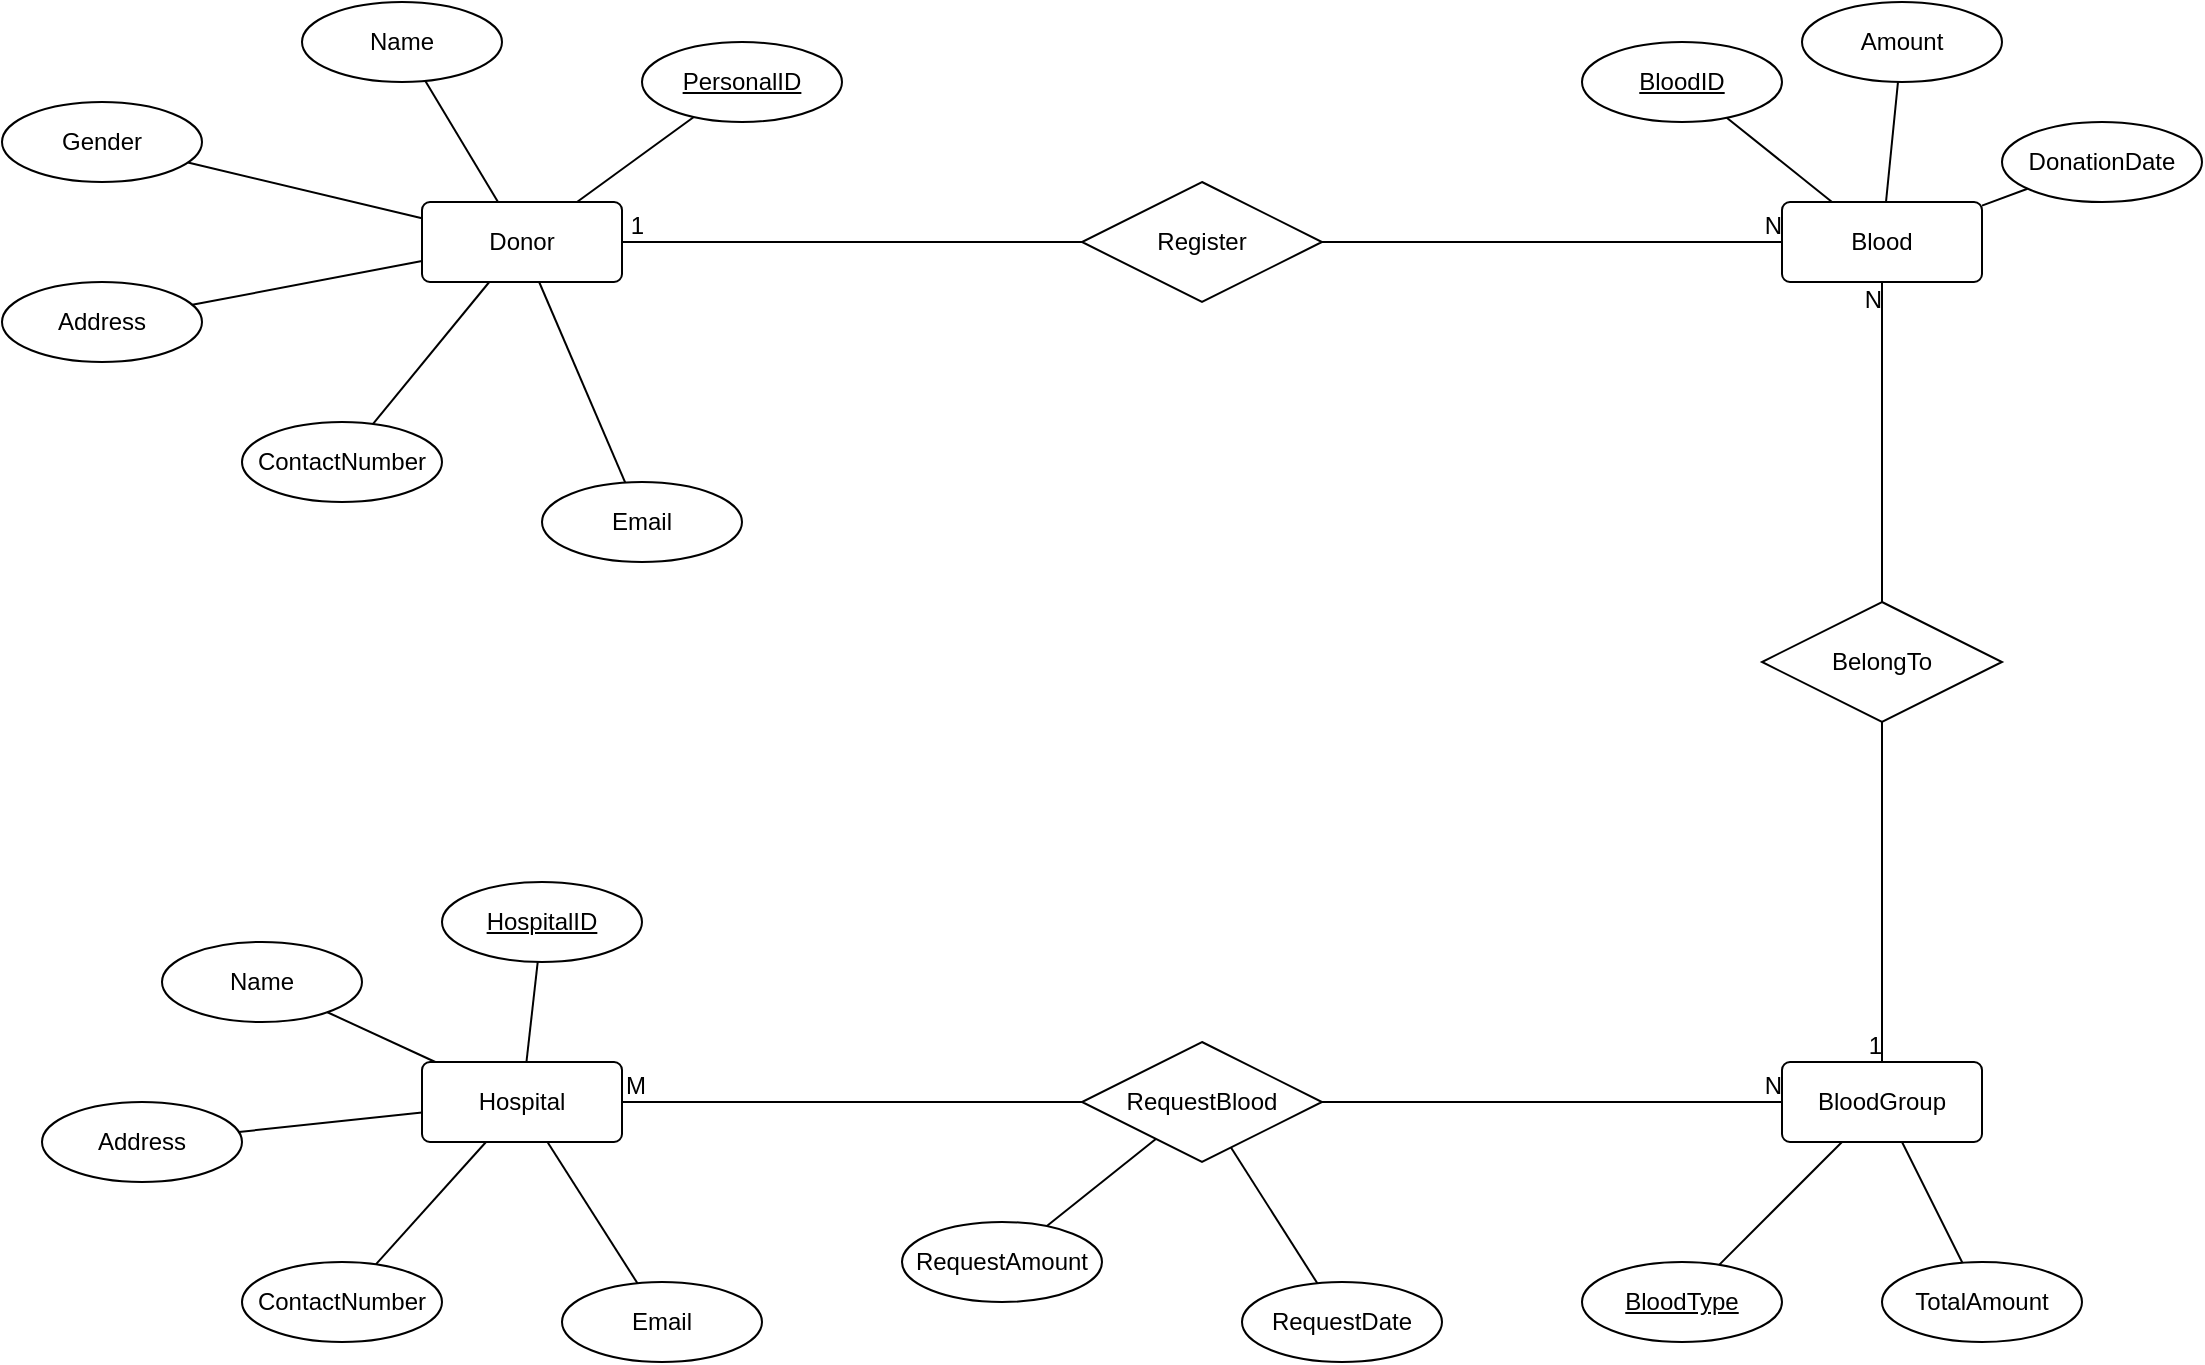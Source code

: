 <mxfile version="13.0.3" type="device" pages="2"><diagram id="C5RBs43oDa-KdzZeNtuy" name="ER Diagram"><mxGraphModel dx="1278" dy="607" grid="1" gridSize="10" guides="1" tooltips="1" connect="1" arrows="0" fold="1" page="1" pageScale="1" pageWidth="1169" pageHeight="827" math="1" shadow="0"><root><mxCell id="WIyWlLk6GJQsqaUBKTNV-0"/><mxCell id="WIyWlLk6GJQsqaUBKTNV-1" parent="WIyWlLk6GJQsqaUBKTNV-0"/><mxCell id="0RAP978WV2siVrmYzztn-1" value="Donor" style="rounded=1;arcSize=10;whiteSpace=wrap;html=1;align=center;" parent="WIyWlLk6GJQsqaUBKTNV-1" vertex="1"><mxGeometry x="270" y="110" width="100" height="40" as="geometry"/></mxCell><mxCell id="0RAP978WV2siVrmYzztn-4" value="Name" style="ellipse;whiteSpace=wrap;html=1;align=center;" parent="WIyWlLk6GJQsqaUBKTNV-1" vertex="1"><mxGeometry x="210" y="10" width="100" height="40" as="geometry"/></mxCell><mxCell id="0RAP978WV2siVrmYzztn-6" value="PersonalID" style="ellipse;whiteSpace=wrap;html=1;align=center;fontStyle=4" parent="WIyWlLk6GJQsqaUBKTNV-1" vertex="1"><mxGeometry x="380" y="30" width="100" height="40" as="geometry"/></mxCell><mxCell id="0RAP978WV2siVrmYzztn-7" value="Address" style="ellipse;whiteSpace=wrap;html=1;align=center;" parent="WIyWlLk6GJQsqaUBKTNV-1" vertex="1"><mxGeometry x="60" y="150" width="100" height="40" as="geometry"/></mxCell><mxCell id="0RAP978WV2siVrmYzztn-8" value="ContactNumber" style="ellipse;whiteSpace=wrap;html=1;align=center;" parent="WIyWlLk6GJQsqaUBKTNV-1" vertex="1"><mxGeometry x="180" y="220" width="100" height="40" as="geometry"/></mxCell><mxCell id="0RAP978WV2siVrmYzztn-9" value="Email" style="ellipse;whiteSpace=wrap;html=1;align=center;" parent="WIyWlLk6GJQsqaUBKTNV-1" vertex="1"><mxGeometry x="330" y="250" width="100" height="40" as="geometry"/></mxCell><mxCell id="0RAP978WV2siVrmYzztn-10" value="" style="endArrow=none;html=1;rounded=0;" parent="WIyWlLk6GJQsqaUBKTNV-1" source="0RAP978WV2siVrmYzztn-1" target="0RAP978WV2siVrmYzztn-7" edge="1"><mxGeometry relative="1" as="geometry"><mxPoint x="540" y="310" as="sourcePoint"/><mxPoint x="700" y="310" as="targetPoint"/></mxGeometry></mxCell><mxCell id="0RAP978WV2siVrmYzztn-11" value="" style="endArrow=none;html=1;rounded=0;" parent="WIyWlLk6GJQsqaUBKTNV-1" source="0RAP978WV2siVrmYzztn-6" target="0RAP978WV2siVrmYzztn-1" edge="1"><mxGeometry relative="1" as="geometry"><mxPoint x="450" y="230" as="sourcePoint"/><mxPoint x="700" y="310" as="targetPoint"/></mxGeometry></mxCell><mxCell id="0RAP978WV2siVrmYzztn-12" value="" style="endArrow=none;html=1;rounded=0;" parent="WIyWlLk6GJQsqaUBKTNV-1" source="0RAP978WV2siVrmYzztn-1" target="0RAP978WV2siVrmYzztn-4" edge="1"><mxGeometry relative="1" as="geometry"><mxPoint x="540" y="310" as="sourcePoint"/><mxPoint x="700" y="310" as="targetPoint"/></mxGeometry></mxCell><mxCell id="0RAP978WV2siVrmYzztn-15" value="" style="endArrow=none;html=1;rounded=0;" parent="WIyWlLk6GJQsqaUBKTNV-1" source="0RAP978WV2siVrmYzztn-8" target="0RAP978WV2siVrmYzztn-1" edge="1"><mxGeometry relative="1" as="geometry"><mxPoint x="540" y="310" as="sourcePoint"/><mxPoint x="700" y="310" as="targetPoint"/></mxGeometry></mxCell><mxCell id="0RAP978WV2siVrmYzztn-16" value="" style="endArrow=none;html=1;rounded=0;" parent="WIyWlLk6GJQsqaUBKTNV-1" source="0RAP978WV2siVrmYzztn-9" target="0RAP978WV2siVrmYzztn-1" edge="1"><mxGeometry relative="1" as="geometry"><mxPoint x="540" y="320" as="sourcePoint"/><mxPoint x="700" y="310" as="targetPoint"/></mxGeometry></mxCell><mxCell id="0RAP978WV2siVrmYzztn-43" value="Blood" style="rounded=1;arcSize=10;whiteSpace=wrap;html=1;align=center;" parent="WIyWlLk6GJQsqaUBKTNV-1" vertex="1"><mxGeometry x="950" y="110" width="100" height="40" as="geometry"/></mxCell><mxCell id="0RAP978WV2siVrmYzztn-46" value="Amount" style="ellipse;whiteSpace=wrap;html=1;align=center;" parent="WIyWlLk6GJQsqaUBKTNV-1" vertex="1"><mxGeometry x="960" y="10" width="100" height="40" as="geometry"/></mxCell><mxCell id="0RAP978WV2siVrmYzztn-51" value="" style="endArrow=none;html=1;rounded=0;" parent="WIyWlLk6GJQsqaUBKTNV-1" source="0RAP978WV2siVrmYzztn-46" target="0RAP978WV2siVrmYzztn-43" edge="1"><mxGeometry relative="1" as="geometry"><mxPoint x="640" y="320" as="sourcePoint"/><mxPoint x="800" y="320" as="targetPoint"/></mxGeometry></mxCell><mxCell id="0RAP978WV2siVrmYzztn-54" value="Register" style="shape=rhombus;perimeter=rhombusPerimeter;whiteSpace=wrap;html=1;align=center;" parent="WIyWlLk6GJQsqaUBKTNV-1" vertex="1"><mxGeometry x="600" y="100" width="120" height="60" as="geometry"/></mxCell><mxCell id="0RAP978WV2siVrmYzztn-55" value="" style="endArrow=none;html=1;rounded=0;" parent="WIyWlLk6GJQsqaUBKTNV-1" source="0RAP978WV2siVrmYzztn-54" target="0RAP978WV2siVrmYzztn-1" edge="1"><mxGeometry relative="1" as="geometry"><mxPoint x="650" y="300" as="sourcePoint"/><mxPoint x="810" y="300" as="targetPoint"/></mxGeometry></mxCell><mxCell id="0RAP978WV2siVrmYzztn-56" value="1" style="resizable=0;html=1;align=right;verticalAlign=bottom;" parent="0RAP978WV2siVrmYzztn-55" connectable="0" vertex="1"><mxGeometry x="1" relative="1" as="geometry"><mxPoint x="11" as="offset"/></mxGeometry></mxCell><mxCell id="0RAP978WV2siVrmYzztn-57" value="" style="endArrow=none;html=1;rounded=0;" parent="WIyWlLk6GJQsqaUBKTNV-1" source="0RAP978WV2siVrmYzztn-54" target="0RAP978WV2siVrmYzztn-43" edge="1"><mxGeometry relative="1" as="geometry"><mxPoint x="650" y="300" as="sourcePoint"/><mxPoint x="810" y="300" as="targetPoint"/></mxGeometry></mxCell><mxCell id="0RAP978WV2siVrmYzztn-58" value="N" style="resizable=0;html=1;align=right;verticalAlign=bottom;" parent="0RAP978WV2siVrmYzztn-57" connectable="0" vertex="1"><mxGeometry x="1" relative="1" as="geometry"/></mxCell><mxCell id="0RAP978WV2siVrmYzztn-59" value="BelongTo" style="shape=rhombus;perimeter=rhombusPerimeter;whiteSpace=wrap;html=1;align=center;" parent="WIyWlLk6GJQsqaUBKTNV-1" vertex="1"><mxGeometry x="940" y="310" width="120" height="60" as="geometry"/></mxCell><mxCell id="0RAP978WV2siVrmYzztn-62" value="" style="endArrow=none;html=1;rounded=0;" parent="WIyWlLk6GJQsqaUBKTNV-1" source="0RAP978WV2siVrmYzztn-59" target="0RAP978WV2siVrmYzztn-43" edge="1"><mxGeometry relative="1" as="geometry"><mxPoint x="650" y="300" as="sourcePoint"/><mxPoint x="810" y="300" as="targetPoint"/></mxGeometry></mxCell><mxCell id="0RAP978WV2siVrmYzztn-63" value="N" style="resizable=0;html=1;align=right;verticalAlign=bottom;" parent="0RAP978WV2siVrmYzztn-62" connectable="0" vertex="1"><mxGeometry x="1" relative="1" as="geometry"><mxPoint y="17" as="offset"/></mxGeometry></mxCell><mxCell id="0RAP978WV2siVrmYzztn-81" value="BloodID" style="ellipse;whiteSpace=wrap;html=1;align=center;fontStyle=4;" parent="WIyWlLk6GJQsqaUBKTNV-1" vertex="1"><mxGeometry x="850" y="30" width="100" height="40" as="geometry"/></mxCell><mxCell id="0RAP978WV2siVrmYzztn-82" value="" style="endArrow=none;html=1;rounded=0;" parent="WIyWlLk6GJQsqaUBKTNV-1" source="0RAP978WV2siVrmYzztn-81" target="0RAP978WV2siVrmYzztn-43" edge="1"><mxGeometry relative="1" as="geometry"><mxPoint x="520" y="100" as="sourcePoint"/><mxPoint x="680" y="100" as="targetPoint"/></mxGeometry></mxCell><mxCell id="0RAP978WV2siVrmYzztn-84" value="DonationDate" style="ellipse;whiteSpace=wrap;html=1;align=center;" parent="WIyWlLk6GJQsqaUBKTNV-1" vertex="1"><mxGeometry x="1060" y="70" width="100" height="40" as="geometry"/></mxCell><mxCell id="0RAP978WV2siVrmYzztn-85" value="" style="endArrow=none;html=1;rounded=0;" parent="WIyWlLk6GJQsqaUBKTNV-1" source="0RAP978WV2siVrmYzztn-84" target="0RAP978WV2siVrmYzztn-43" edge="1"><mxGeometry relative="1" as="geometry"><mxPoint x="520" y="200" as="sourcePoint"/><mxPoint x="680" y="200" as="targetPoint"/></mxGeometry></mxCell><mxCell id="0RAP978WV2siVrmYzztn-87" value="Hospital" style="rounded=1;arcSize=10;whiteSpace=wrap;html=1;align=center;" parent="WIyWlLk6GJQsqaUBKTNV-1" vertex="1"><mxGeometry x="270" y="540" width="100" height="40" as="geometry"/></mxCell><mxCell id="0RAP978WV2siVrmYzztn-88" value="RequestBlood" style="shape=rhombus;perimeter=rhombusPerimeter;whiteSpace=wrap;html=1;align=center;" parent="WIyWlLk6GJQsqaUBKTNV-1" vertex="1"><mxGeometry x="600" y="530" width="120" height="60" as="geometry"/></mxCell><mxCell id="0RAP978WV2siVrmYzztn-89" value="HospitalID" style="ellipse;whiteSpace=wrap;html=1;align=center;fontStyle=4;" parent="WIyWlLk6GJQsqaUBKTNV-1" vertex="1"><mxGeometry x="280" y="450" width="100" height="40" as="geometry"/></mxCell><mxCell id="0RAP978WV2siVrmYzztn-93" value="" style="endArrow=none;html=1;rounded=0;" parent="WIyWlLk6GJQsqaUBKTNV-1" source="0RAP978WV2siVrmYzztn-88" target="0RAP978WV2siVrmYzztn-87" edge="1"><mxGeometry relative="1" as="geometry"><mxPoint x="520" y="600" as="sourcePoint"/><mxPoint x="680" y="600" as="targetPoint"/></mxGeometry></mxCell><mxCell id="0RAP978WV2siVrmYzztn-94" value="M" style="resizable=0;html=1;align=right;verticalAlign=bottom;" parent="0RAP978WV2siVrmYzztn-93" connectable="0" vertex="1"><mxGeometry x="1" relative="1" as="geometry"><mxPoint x="12" as="offset"/></mxGeometry></mxCell><mxCell id="0RAP978WV2siVrmYzztn-95" value="" style="endArrow=none;html=1;rounded=0;" parent="WIyWlLk6GJQsqaUBKTNV-1" source="0RAP978WV2siVrmYzztn-88" target="iHMg9c9EOic_oLZITLjs-2" edge="1"><mxGeometry relative="1" as="geometry"><mxPoint x="520" y="600" as="sourcePoint"/><mxPoint x="730" y="530" as="targetPoint"/></mxGeometry></mxCell><mxCell id="0RAP978WV2siVrmYzztn-96" value="N" style="resizable=0;html=1;align=right;verticalAlign=bottom;" parent="0RAP978WV2siVrmYzztn-95" connectable="0" vertex="1"><mxGeometry x="1" relative="1" as="geometry"/></mxCell><mxCell id="0RAP978WV2siVrmYzztn-101" value="Name" style="ellipse;whiteSpace=wrap;html=1;align=center;" parent="WIyWlLk6GJQsqaUBKTNV-1" vertex="1"><mxGeometry x="140" y="480" width="100" height="40" as="geometry"/></mxCell><mxCell id="0RAP978WV2siVrmYzztn-102" value="Address" style="ellipse;whiteSpace=wrap;html=1;align=center;" parent="WIyWlLk6GJQsqaUBKTNV-1" vertex="1"><mxGeometry x="80" y="560" width="100" height="40" as="geometry"/></mxCell><mxCell id="0RAP978WV2siVrmYzztn-103" value="ContactNumber" style="ellipse;whiteSpace=wrap;html=1;align=center;" parent="WIyWlLk6GJQsqaUBKTNV-1" vertex="1"><mxGeometry x="180" y="640" width="100" height="40" as="geometry"/></mxCell><mxCell id="0RAP978WV2siVrmYzztn-104" value="Email" style="ellipse;whiteSpace=wrap;html=1;align=center;" parent="WIyWlLk6GJQsqaUBKTNV-1" vertex="1"><mxGeometry x="340" y="650" width="100" height="40" as="geometry"/></mxCell><mxCell id="0RAP978WV2siVrmYzztn-105" value="" style="endArrow=none;html=1;rounded=0;" parent="WIyWlLk6GJQsqaUBKTNV-1" source="0RAP978WV2siVrmYzztn-104" target="0RAP978WV2siVrmYzztn-87" edge="1"><mxGeometry relative="1" as="geometry"><mxPoint x="520" y="400" as="sourcePoint"/><mxPoint x="680" y="400" as="targetPoint"/></mxGeometry></mxCell><mxCell id="0RAP978WV2siVrmYzztn-106" value="" style="endArrow=none;html=1;rounded=0;" parent="WIyWlLk6GJQsqaUBKTNV-1" source="0RAP978WV2siVrmYzztn-87" target="0RAP978WV2siVrmYzztn-103" edge="1"><mxGeometry relative="1" as="geometry"><mxPoint x="520" y="400" as="sourcePoint"/><mxPoint x="680" y="400" as="targetPoint"/></mxGeometry></mxCell><mxCell id="0RAP978WV2siVrmYzztn-107" value="" style="endArrow=none;html=1;rounded=0;" parent="WIyWlLk6GJQsqaUBKTNV-1" source="0RAP978WV2siVrmYzztn-102" target="0RAP978WV2siVrmYzztn-87" edge="1"><mxGeometry relative="1" as="geometry"><mxPoint x="520" y="400" as="sourcePoint"/><mxPoint x="680" y="400" as="targetPoint"/></mxGeometry></mxCell><mxCell id="0RAP978WV2siVrmYzztn-108" value="" style="endArrow=none;html=1;rounded=0;" parent="WIyWlLk6GJQsqaUBKTNV-1" source="0RAP978WV2siVrmYzztn-101" target="0RAP978WV2siVrmYzztn-87" edge="1"><mxGeometry relative="1" as="geometry"><mxPoint x="520" y="400" as="sourcePoint"/><mxPoint x="680" y="400" as="targetPoint"/></mxGeometry></mxCell><mxCell id="0RAP978WV2siVrmYzztn-109" value="" style="endArrow=none;html=1;rounded=0;" parent="WIyWlLk6GJQsqaUBKTNV-1" source="0RAP978WV2siVrmYzztn-89" target="0RAP978WV2siVrmYzztn-87" edge="1"><mxGeometry relative="1" as="geometry"><mxPoint x="520" y="400" as="sourcePoint"/><mxPoint x="680" y="400" as="targetPoint"/></mxGeometry></mxCell><mxCell id="0RAP978WV2siVrmYzztn-110" value="RequestDate" style="ellipse;whiteSpace=wrap;html=1;align=center;" parent="WIyWlLk6GJQsqaUBKTNV-1" vertex="1"><mxGeometry x="680" y="650" width="100" height="40" as="geometry"/></mxCell><mxCell id="0RAP978WV2siVrmYzztn-112" value="" style="endArrow=none;html=1;rounded=0;" parent="WIyWlLk6GJQsqaUBKTNV-1" source="0RAP978WV2siVrmYzztn-88" target="0RAP978WV2siVrmYzztn-110" edge="1"><mxGeometry relative="1" as="geometry"><mxPoint x="520" y="400" as="sourcePoint"/><mxPoint x="680" y="400" as="targetPoint"/></mxGeometry></mxCell><mxCell id="iHMg9c9EOic_oLZITLjs-0" value="Gender" style="ellipse;whiteSpace=wrap;html=1;align=center;" parent="WIyWlLk6GJQsqaUBKTNV-1" vertex="1"><mxGeometry x="60" y="60" width="100" height="40" as="geometry"/></mxCell><mxCell id="iHMg9c9EOic_oLZITLjs-1" value="" style="endArrow=none;html=1;rounded=0;" parent="WIyWlLk6GJQsqaUBKTNV-1" source="0RAP978WV2siVrmYzztn-1" target="iHMg9c9EOic_oLZITLjs-0" edge="1"><mxGeometry relative="1" as="geometry"><mxPoint x="510" y="210" as="sourcePoint"/><mxPoint x="670" y="210" as="targetPoint"/></mxGeometry></mxCell><mxCell id="iHMg9c9EOic_oLZITLjs-2" value="BloodGroup" style="rounded=1;arcSize=10;whiteSpace=wrap;html=1;align=center;" parent="WIyWlLk6GJQsqaUBKTNV-1" vertex="1"><mxGeometry x="950" y="540" width="100" height="40" as="geometry"/></mxCell><mxCell id="iHMg9c9EOic_oLZITLjs-3" value="BloodType" style="ellipse;whiteSpace=wrap;html=1;align=center;fontStyle=4;" parent="WIyWlLk6GJQsqaUBKTNV-1" vertex="1"><mxGeometry x="850" y="640" width="100" height="40" as="geometry"/></mxCell><mxCell id="iHMg9c9EOic_oLZITLjs-4" value="TotalAmount" style="ellipse;whiteSpace=wrap;html=1;align=center;" parent="WIyWlLk6GJQsqaUBKTNV-1" vertex="1"><mxGeometry x="1000" y="640" width="100" height="40" as="geometry"/></mxCell><mxCell id="iHMg9c9EOic_oLZITLjs-7" value="" style="endArrow=none;html=1;rounded=0;" parent="WIyWlLk6GJQsqaUBKTNV-1" source="iHMg9c9EOic_oLZITLjs-3" target="iHMg9c9EOic_oLZITLjs-2" edge="1"><mxGeometry relative="1" as="geometry"><mxPoint x="510" y="610" as="sourcePoint"/><mxPoint x="670" y="610" as="targetPoint"/></mxGeometry></mxCell><mxCell id="iHMg9c9EOic_oLZITLjs-8" value="" style="endArrow=none;html=1;rounded=0;" parent="WIyWlLk6GJQsqaUBKTNV-1" source="iHMg9c9EOic_oLZITLjs-4" target="iHMg9c9EOic_oLZITLjs-2" edge="1"><mxGeometry relative="1" as="geometry"><mxPoint x="510" y="610" as="sourcePoint"/><mxPoint x="670" y="610" as="targetPoint"/></mxGeometry></mxCell><mxCell id="iHMg9c9EOic_oLZITLjs-11" value="" style="endArrow=none;html=1;rounded=0;" parent="WIyWlLk6GJQsqaUBKTNV-1" source="0RAP978WV2siVrmYzztn-59" target="iHMg9c9EOic_oLZITLjs-2" edge="1"><mxGeometry relative="1" as="geometry"><mxPoint x="510" y="410" as="sourcePoint"/><mxPoint x="670" y="410" as="targetPoint"/></mxGeometry></mxCell><mxCell id="iHMg9c9EOic_oLZITLjs-12" value="1" style="resizable=0;html=1;align=right;verticalAlign=bottom;" parent="iHMg9c9EOic_oLZITLjs-11" connectable="0" vertex="1"><mxGeometry x="1" relative="1" as="geometry"/></mxCell><mxCell id="hjYX-RzFnLQ-oLDfh25F-0" value="RequestAmount" style="ellipse;whiteSpace=wrap;html=1;align=center;" parent="WIyWlLk6GJQsqaUBKTNV-1" vertex="1"><mxGeometry x="510" y="620" width="100" height="40" as="geometry"/></mxCell><mxCell id="hjYX-RzFnLQ-oLDfh25F-1" value="" style="endArrow=none;html=1;rounded=0;" parent="WIyWlLk6GJQsqaUBKTNV-1" source="hjYX-RzFnLQ-oLDfh25F-0" target="0RAP978WV2siVrmYzztn-88" edge="1"><mxGeometry relative="1" as="geometry"><mxPoint x="510" y="610" as="sourcePoint"/><mxPoint x="670" y="610" as="targetPoint"/></mxGeometry></mxCell></root></mxGraphModel></diagram><diagram id="Z7Fc82j7Wd7EuNDSb_lV" name="Relational Diagram"><mxGraphModel dx="1278" dy="607" grid="1" gridSize="10" guides="1" tooltips="1" connect="1" arrows="1" fold="1" page="1" pageScale="1" pageWidth="1169" pageHeight="827" math="0" shadow="0"><root><mxCell id="Tb-PKbC6nC8v9-D1w6SM-0"/><mxCell id="Tb-PKbC6nC8v9-D1w6SM-1" parent="Tb-PKbC6nC8v9-D1w6SM-0"/><mxCell id="Tb-PKbC6nC8v9-D1w6SM-47" style="edgeStyle=orthogonalEdgeStyle;rounded=0;orthogonalLoop=1;jettySize=auto;html=1;" parent="Tb-PKbC6nC8v9-D1w6SM-1" source="Tb-PKbC6nC8v9-D1w6SM-3" target="Tb-PKbC6nC8v9-D1w6SM-34" edge="1"><mxGeometry relative="1" as="geometry"/></mxCell><mxCell id="Tb-PKbC6nC8v9-D1w6SM-50" style="edgeStyle=orthogonalEdgeStyle;rounded=0;orthogonalLoop=1;jettySize=auto;html=1;exitX=1;exitY=0.5;exitDx=0;exitDy=0;" parent="Tb-PKbC6nC8v9-D1w6SM-1" source="Tb-PKbC6nC8v9-D1w6SM-37" target="Tb-PKbC6nC8v9-D1w6SM-22" edge="1"><mxGeometry relative="1" as="geometry"><Array as="points"><mxPoint x="955" y="401"/><mxPoint x="955" y="173"/></Array></mxGeometry></mxCell><mxCell id="Tb-PKbC6nC8v9-D1w6SM-75" style="edgeStyle=orthogonalEdgeStyle;rounded=0;orthogonalLoop=1;jettySize=auto;html=1;exitX=1;exitY=0.5;exitDx=0;exitDy=0;" parent="Tb-PKbC6nC8v9-D1w6SM-1" source="Tb-PKbC6nC8v9-D1w6SM-52" target="Tb-PKbC6nC8v9-D1w6SM-65" edge="1"><mxGeometry relative="1" as="geometry"/></mxCell><mxCell id="Tb-PKbC6nC8v9-D1w6SM-76" style="edgeStyle=orthogonalEdgeStyle;rounded=0;orthogonalLoop=1;jettySize=auto;html=1;exitX=0;exitY=0.5;exitDx=0;exitDy=0;" parent="Tb-PKbC6nC8v9-D1w6SM-1" source="Tb-PKbC6nC8v9-D1w6SM-37" target="Tb-PKbC6nC8v9-D1w6SM-73" edge="1"><mxGeometry relative="1" as="geometry"/></mxCell><mxCell id="Tb-PKbC6nC8v9-D1w6SM-21" value="Blood" style="swimlane;fontStyle=0;childLayout=stackLayout;horizontal=1;startSize=26;horizontalStack=0;resizeParent=1;resizeParentMax=0;resizeLast=0;collapsible=1;marginBottom=0;align=center;fontSize=14;" parent="Tb-PKbC6nC8v9-D1w6SM-1" vertex="1"><mxGeometry x="685" y="80" width="160" height="170" as="geometry"/></mxCell><mxCell id="Tb-PKbC6nC8v9-D1w6SM-32" value="BloodID" style="shape=partialRectangle;top=0;left=0;right=0;bottom=0;align=left;verticalAlign=top;fillColor=none;spacingLeft=34;spacingRight=4;overflow=hidden;rotatable=0;points=[[0,0.5],[1,0.5]];portConstraint=eastwest;dropTarget=0;fontSize=12;fontStyle=5" parent="Tb-PKbC6nC8v9-D1w6SM-21" vertex="1"><mxGeometry y="26" width="160" height="26" as="geometry"/></mxCell><mxCell id="Tb-PKbC6nC8v9-D1w6SM-33" value="PK" style="shape=partialRectangle;top=0;left=0;bottom=0;fillColor=none;align=left;verticalAlign=top;spacingLeft=4;spacingRight=4;overflow=hidden;rotatable=0;points=[];portConstraint=eastwest;part=1;fontSize=12;" parent="Tb-PKbC6nC8v9-D1w6SM-32" vertex="1" connectable="0"><mxGeometry width="30" height="26" as="geometry"/></mxCell><mxCell id="Tb-PKbC6nC8v9-D1w6SM-34" value="PersonalID" style="shape=partialRectangle;top=0;left=0;right=0;bottom=0;align=left;verticalAlign=top;fillColor=none;spacingLeft=34;spacingRight=4;overflow=hidden;rotatable=0;points=[[0,0.5],[1,0.5]];portConstraint=eastwest;dropTarget=0;fontSize=12;fontStyle=3" parent="Tb-PKbC6nC8v9-D1w6SM-21" vertex="1"><mxGeometry y="52" width="160" height="26" as="geometry"/></mxCell><mxCell id="Tb-PKbC6nC8v9-D1w6SM-35" value="FK" style="shape=partialRectangle;top=0;left=0;bottom=0;fillColor=none;align=left;verticalAlign=top;spacingLeft=4;spacingRight=4;overflow=hidden;rotatable=0;points=[];portConstraint=eastwest;part=1;fontSize=12;" parent="Tb-PKbC6nC8v9-D1w6SM-34" vertex="1" connectable="0"><mxGeometry width="30" height="26" as="geometry"/></mxCell><mxCell id="Tb-PKbC6nC8v9-D1w6SM-22" value="BloodType" style="shape=partialRectangle;top=0;left=0;right=0;bottom=1;align=left;verticalAlign=middle;fillColor=none;spacingLeft=34;spacingRight=4;overflow=hidden;rotatable=0;points=[[0,0.5],[1,0.5]];portConstraint=eastwest;dropTarget=0;fontStyle=3;fontSize=12;" parent="Tb-PKbC6nC8v9-D1w6SM-21" vertex="1"><mxGeometry y="78" width="160" height="30" as="geometry"/></mxCell><mxCell id="Tb-PKbC6nC8v9-D1w6SM-23" value="FK" style="shape=partialRectangle;top=0;left=0;bottom=0;fillColor=none;align=left;verticalAlign=middle;spacingLeft=4;spacingRight=4;overflow=hidden;rotatable=0;points=[];portConstraint=eastwest;part=1;fontSize=12;" parent="Tb-PKbC6nC8v9-D1w6SM-22" vertex="1" connectable="0"><mxGeometry width="30" height="30" as="geometry"/></mxCell><mxCell id="Tb-PKbC6nC8v9-D1w6SM-24" value="Amount" style="shape=partialRectangle;top=0;left=0;right=0;bottom=0;align=left;verticalAlign=top;fillColor=none;spacingLeft=34;spacingRight=4;overflow=hidden;rotatable=0;points=[[0,0.5],[1,0.5]];portConstraint=eastwest;dropTarget=0;fontSize=12;" parent="Tb-PKbC6nC8v9-D1w6SM-21" vertex="1"><mxGeometry y="108" width="160" height="26" as="geometry"/></mxCell><mxCell id="Tb-PKbC6nC8v9-D1w6SM-25" value="" style="shape=partialRectangle;top=0;left=0;bottom=0;fillColor=none;align=left;verticalAlign=top;spacingLeft=4;spacingRight=4;overflow=hidden;rotatable=0;points=[];portConstraint=eastwest;part=1;fontSize=12;" parent="Tb-PKbC6nC8v9-D1w6SM-24" vertex="1" connectable="0"><mxGeometry width="30" height="26" as="geometry"/></mxCell><mxCell id="Tb-PKbC6nC8v9-D1w6SM-26" value="DonationDate" style="shape=partialRectangle;top=0;left=0;right=0;bottom=0;align=left;verticalAlign=top;fillColor=none;spacingLeft=34;spacingRight=4;overflow=hidden;rotatable=0;points=[[0,0.5],[1,0.5]];portConstraint=eastwest;dropTarget=0;fontSize=12;" parent="Tb-PKbC6nC8v9-D1w6SM-21" vertex="1"><mxGeometry y="134" width="160" height="26" as="geometry"/></mxCell><mxCell id="Tb-PKbC6nC8v9-D1w6SM-27" value="" style="shape=partialRectangle;top=0;left=0;bottom=0;fillColor=none;align=left;verticalAlign=top;spacingLeft=4;spacingRight=4;overflow=hidden;rotatable=0;points=[];portConstraint=eastwest;part=1;fontSize=12;" parent="Tb-PKbC6nC8v9-D1w6SM-26" vertex="1" connectable="0"><mxGeometry width="30" height="26" as="geometry"/></mxCell><mxCell id="Tb-PKbC6nC8v9-D1w6SM-30" value="" style="shape=partialRectangle;top=0;left=0;right=0;bottom=0;align=left;verticalAlign=top;fillColor=none;spacingLeft=34;spacingRight=4;overflow=hidden;rotatable=0;points=[[0,0.5],[1,0.5]];portConstraint=eastwest;dropTarget=0;fontSize=12;" parent="Tb-PKbC6nC8v9-D1w6SM-21" vertex="1"><mxGeometry y="160" width="160" height="10" as="geometry"/></mxCell><mxCell id="Tb-PKbC6nC8v9-D1w6SM-31" value="" style="shape=partialRectangle;top=0;left=0;bottom=0;fillColor=none;align=left;verticalAlign=top;spacingLeft=4;spacingRight=4;overflow=hidden;rotatable=0;points=[];portConstraint=eastwest;part=1;fontSize=12;" parent="Tb-PKbC6nC8v9-D1w6SM-30" vertex="1" connectable="0"><mxGeometry width="30" height="10" as="geometry"/></mxCell><mxCell id="Tb-PKbC6nC8v9-D1w6SM-36" value="BloodGroup" style="swimlane;fontStyle=0;childLayout=stackLayout;horizontal=1;startSize=26;horizontalStack=0;resizeParent=1;resizeParentMax=0;resizeLast=0;collapsible=1;marginBottom=0;align=center;fontSize=14;" parent="Tb-PKbC6nC8v9-D1w6SM-1" vertex="1"><mxGeometry x="695" y="360" width="160" height="92" as="geometry"/></mxCell><mxCell id="Tb-PKbC6nC8v9-D1w6SM-37" value="BloodType" style="shape=partialRectangle;top=0;left=0;right=0;bottom=1;align=left;verticalAlign=middle;fillColor=none;spacingLeft=34;spacingRight=4;overflow=hidden;rotatable=0;points=[[0,0.5],[1,0.5]];portConstraint=eastwest;dropTarget=0;fontStyle=5;fontSize=12;" parent="Tb-PKbC6nC8v9-D1w6SM-36" vertex="1"><mxGeometry y="26" width="160" height="30" as="geometry"/></mxCell><mxCell id="Tb-PKbC6nC8v9-D1w6SM-38" value="PK" style="shape=partialRectangle;top=0;left=0;bottom=0;fillColor=none;align=left;verticalAlign=middle;spacingLeft=4;spacingRight=4;overflow=hidden;rotatable=0;points=[];portConstraint=eastwest;part=1;fontSize=12;" parent="Tb-PKbC6nC8v9-D1w6SM-37" vertex="1" connectable="0"><mxGeometry width="30" height="30" as="geometry"/></mxCell><mxCell id="Tb-PKbC6nC8v9-D1w6SM-39" value="TotalAmount" style="shape=partialRectangle;top=0;left=0;right=0;bottom=0;align=left;verticalAlign=top;fillColor=none;spacingLeft=34;spacingRight=4;overflow=hidden;rotatable=0;points=[[0,0.5],[1,0.5]];portConstraint=eastwest;dropTarget=0;fontSize=12;" parent="Tb-PKbC6nC8v9-D1w6SM-36" vertex="1"><mxGeometry y="56" width="160" height="26" as="geometry"/></mxCell><mxCell id="Tb-PKbC6nC8v9-D1w6SM-40" value="" style="shape=partialRectangle;top=0;left=0;bottom=0;fillColor=none;align=left;verticalAlign=top;spacingLeft=4;spacingRight=4;overflow=hidden;rotatable=0;points=[];portConstraint=eastwest;part=1;fontSize=12;" parent="Tb-PKbC6nC8v9-D1w6SM-39" vertex="1" connectable="0"><mxGeometry width="30" height="26" as="geometry"/></mxCell><mxCell id="Tb-PKbC6nC8v9-D1w6SM-45" value="" style="shape=partialRectangle;top=0;left=0;right=0;bottom=0;align=left;verticalAlign=top;fillColor=none;spacingLeft=34;spacingRight=4;overflow=hidden;rotatable=0;points=[[0,0.5],[1,0.5]];portConstraint=eastwest;dropTarget=0;fontSize=12;" parent="Tb-PKbC6nC8v9-D1w6SM-36" vertex="1"><mxGeometry y="82" width="160" height="10" as="geometry"/></mxCell><mxCell id="Tb-PKbC6nC8v9-D1w6SM-46" value="" style="shape=partialRectangle;top=0;left=0;bottom=0;fillColor=none;align=left;verticalAlign=top;spacingLeft=4;spacingRight=4;overflow=hidden;rotatable=0;points=[];portConstraint=eastwest;part=1;fontSize=12;" parent="Tb-PKbC6nC8v9-D1w6SM-45" vertex="1" connectable="0"><mxGeometry width="30" height="10" as="geometry"/></mxCell><mxCell id="Tb-PKbC6nC8v9-D1w6SM-51" value="Hospital" style="swimlane;fontStyle=0;childLayout=stackLayout;horizontal=1;startSize=26;horizontalStack=0;resizeParent=1;resizeParentMax=0;resizeLast=0;collapsible=1;marginBottom=0;align=center;fontSize=14;" parent="Tb-PKbC6nC8v9-D1w6SM-1" vertex="1"><mxGeometry x="215" y="360" width="160" height="170" as="geometry"/></mxCell><mxCell id="Tb-PKbC6nC8v9-D1w6SM-52" value="HospitalID" style="shape=partialRectangle;top=0;left=0;right=0;bottom=1;align=left;verticalAlign=middle;fillColor=none;spacingLeft=34;spacingRight=4;overflow=hidden;rotatable=0;points=[[0,0.5],[1,0.5]];portConstraint=eastwest;dropTarget=0;fontStyle=5;fontSize=12;" parent="Tb-PKbC6nC8v9-D1w6SM-51" vertex="1"><mxGeometry y="26" width="160" height="30" as="geometry"/></mxCell><mxCell id="Tb-PKbC6nC8v9-D1w6SM-53" value="PK" style="shape=partialRectangle;top=0;left=0;bottom=0;fillColor=none;align=left;verticalAlign=middle;spacingLeft=4;spacingRight=4;overflow=hidden;rotatable=0;points=[];portConstraint=eastwest;part=1;fontSize=12;" parent="Tb-PKbC6nC8v9-D1w6SM-52" vertex="1" connectable="0"><mxGeometry width="30" height="30" as="geometry"/></mxCell><mxCell id="Tb-PKbC6nC8v9-D1w6SM-54" value="Name" style="shape=partialRectangle;top=0;left=0;right=0;bottom=0;align=left;verticalAlign=top;fillColor=none;spacingLeft=34;spacingRight=4;overflow=hidden;rotatable=0;points=[[0,0.5],[1,0.5]];portConstraint=eastwest;dropTarget=0;fontSize=12;" parent="Tb-PKbC6nC8v9-D1w6SM-51" vertex="1"><mxGeometry y="56" width="160" height="26" as="geometry"/></mxCell><mxCell id="Tb-PKbC6nC8v9-D1w6SM-55" value="" style="shape=partialRectangle;top=0;left=0;bottom=0;fillColor=none;align=left;verticalAlign=top;spacingLeft=4;spacingRight=4;overflow=hidden;rotatable=0;points=[];portConstraint=eastwest;part=1;fontSize=12;" parent="Tb-PKbC6nC8v9-D1w6SM-54" vertex="1" connectable="0"><mxGeometry width="30" height="26" as="geometry"/></mxCell><mxCell id="Tb-PKbC6nC8v9-D1w6SM-56" value="Address" style="shape=partialRectangle;top=0;left=0;right=0;bottom=0;align=left;verticalAlign=top;fillColor=none;spacingLeft=34;spacingRight=4;overflow=hidden;rotatable=0;points=[[0,0.5],[1,0.5]];portConstraint=eastwest;dropTarget=0;fontSize=12;" parent="Tb-PKbC6nC8v9-D1w6SM-51" vertex="1"><mxGeometry y="82" width="160" height="26" as="geometry"/></mxCell><mxCell id="Tb-PKbC6nC8v9-D1w6SM-57" value="" style="shape=partialRectangle;top=0;left=0;bottom=0;fillColor=none;align=left;verticalAlign=top;spacingLeft=4;spacingRight=4;overflow=hidden;rotatable=0;points=[];portConstraint=eastwest;part=1;fontSize=12;" parent="Tb-PKbC6nC8v9-D1w6SM-56" vertex="1" connectable="0"><mxGeometry width="30" height="26" as="geometry"/></mxCell><mxCell id="Tb-PKbC6nC8v9-D1w6SM-58" value="ContactNumber" style="shape=partialRectangle;top=0;left=0;right=0;bottom=0;align=left;verticalAlign=top;fillColor=none;spacingLeft=34;spacingRight=4;overflow=hidden;rotatable=0;points=[[0,0.5],[1,0.5]];portConstraint=eastwest;dropTarget=0;fontSize=12;" parent="Tb-PKbC6nC8v9-D1w6SM-51" vertex="1"><mxGeometry y="108" width="160" height="26" as="geometry"/></mxCell><mxCell id="Tb-PKbC6nC8v9-D1w6SM-59" value="" style="shape=partialRectangle;top=0;left=0;bottom=0;fillColor=none;align=left;verticalAlign=top;spacingLeft=4;spacingRight=4;overflow=hidden;rotatable=0;points=[];portConstraint=eastwest;part=1;fontSize=12;" parent="Tb-PKbC6nC8v9-D1w6SM-58" vertex="1" connectable="0"><mxGeometry width="30" height="26" as="geometry"/></mxCell><mxCell id="Tb-PKbC6nC8v9-D1w6SM-62" value="Email" style="shape=partialRectangle;top=0;left=0;right=0;bottom=0;align=left;verticalAlign=top;fillColor=none;spacingLeft=34;spacingRight=4;overflow=hidden;rotatable=0;points=[[0,0.5],[1,0.5]];portConstraint=eastwest;dropTarget=0;fontSize=12;" parent="Tb-PKbC6nC8v9-D1w6SM-51" vertex="1"><mxGeometry y="134" width="160" height="26" as="geometry"/></mxCell><mxCell id="Tb-PKbC6nC8v9-D1w6SM-63" value="" style="shape=partialRectangle;top=0;left=0;bottom=0;fillColor=none;align=left;verticalAlign=top;spacingLeft=4;spacingRight=4;overflow=hidden;rotatable=0;points=[];portConstraint=eastwest;part=1;fontSize=12;" parent="Tb-PKbC6nC8v9-D1w6SM-62" vertex="1" connectable="0"><mxGeometry width="30" height="26" as="geometry"/></mxCell><mxCell id="Tb-PKbC6nC8v9-D1w6SM-60" value="" style="shape=partialRectangle;top=0;left=0;right=0;bottom=0;align=left;verticalAlign=top;fillColor=none;spacingLeft=34;spacingRight=4;overflow=hidden;rotatable=0;points=[[0,0.5],[1,0.5]];portConstraint=eastwest;dropTarget=0;fontSize=12;" parent="Tb-PKbC6nC8v9-D1w6SM-51" vertex="1"><mxGeometry y="160" width="160" height="10" as="geometry"/></mxCell><mxCell id="Tb-PKbC6nC8v9-D1w6SM-61" value="" style="shape=partialRectangle;top=0;left=0;bottom=0;fillColor=none;align=left;verticalAlign=top;spacingLeft=4;spacingRight=4;overflow=hidden;rotatable=0;points=[];portConstraint=eastwest;part=1;fontSize=12;" parent="Tb-PKbC6nC8v9-D1w6SM-60" vertex="1" connectable="0"><mxGeometry width="30" height="10" as="geometry"/></mxCell><mxCell id="Tb-PKbC6nC8v9-D1w6SM-2" value="Donor" style="swimlane;fontStyle=0;childLayout=stackLayout;horizontal=1;startSize=26;horizontalStack=0;resizeParent=1;resizeParentMax=0;resizeLast=0;collapsible=1;marginBottom=0;align=center;fontSize=14;" parent="Tb-PKbC6nC8v9-D1w6SM-1" vertex="1"><mxGeometry x="215" y="80" width="160" height="196" as="geometry"/></mxCell><mxCell id="Tb-PKbC6nC8v9-D1w6SM-3" value="PersonalID" style="shape=partialRectangle;top=0;left=0;right=0;bottom=1;align=left;verticalAlign=middle;fillColor=none;spacingLeft=34;spacingRight=4;overflow=hidden;rotatable=0;points=[[0,0.5],[1,0.5]];portConstraint=eastwest;dropTarget=0;fontStyle=5;fontSize=12;" parent="Tb-PKbC6nC8v9-D1w6SM-2" vertex="1"><mxGeometry y="26" width="160" height="30" as="geometry"/></mxCell><mxCell id="Tb-PKbC6nC8v9-D1w6SM-4" value="PK" style="shape=partialRectangle;top=0;left=0;bottom=0;fillColor=none;align=left;verticalAlign=middle;spacingLeft=4;spacingRight=4;overflow=hidden;rotatable=0;points=[];portConstraint=eastwest;part=1;fontSize=12;" parent="Tb-PKbC6nC8v9-D1w6SM-3" vertex="1" connectable="0"><mxGeometry width="30" height="30" as="geometry"/></mxCell><mxCell id="Tb-PKbC6nC8v9-D1w6SM-5" value="Name" style="shape=partialRectangle;top=0;left=0;right=0;bottom=0;align=left;verticalAlign=top;fillColor=none;spacingLeft=34;spacingRight=4;overflow=hidden;rotatable=0;points=[[0,0.5],[1,0.5]];portConstraint=eastwest;dropTarget=0;fontSize=12;" parent="Tb-PKbC6nC8v9-D1w6SM-2" vertex="1"><mxGeometry y="56" width="160" height="26" as="geometry"/></mxCell><mxCell id="Tb-PKbC6nC8v9-D1w6SM-6" value="" style="shape=partialRectangle;top=0;left=0;bottom=0;fillColor=none;align=left;verticalAlign=top;spacingLeft=4;spacingRight=4;overflow=hidden;rotatable=0;points=[];portConstraint=eastwest;part=1;fontSize=12;" parent="Tb-PKbC6nC8v9-D1w6SM-5" vertex="1" connectable="0"><mxGeometry width="30" height="26" as="geometry"/></mxCell><mxCell id="Tb-PKbC6nC8v9-D1w6SM-7" value="Gender" style="shape=partialRectangle;top=0;left=0;right=0;bottom=0;align=left;verticalAlign=top;fillColor=none;spacingLeft=34;spacingRight=4;overflow=hidden;rotatable=0;points=[[0,0.5],[1,0.5]];portConstraint=eastwest;dropTarget=0;fontSize=12;" parent="Tb-PKbC6nC8v9-D1w6SM-2" vertex="1"><mxGeometry y="82" width="160" height="26" as="geometry"/></mxCell><mxCell id="Tb-PKbC6nC8v9-D1w6SM-8" value="" style="shape=partialRectangle;top=0;left=0;bottom=0;fillColor=none;align=left;verticalAlign=top;spacingLeft=4;spacingRight=4;overflow=hidden;rotatable=0;points=[];portConstraint=eastwest;part=1;fontSize=12;" parent="Tb-PKbC6nC8v9-D1w6SM-7" vertex="1" connectable="0"><mxGeometry width="30" height="26" as="geometry"/></mxCell><mxCell id="Tb-PKbC6nC8v9-D1w6SM-9" value="Address" style="shape=partialRectangle;top=0;left=0;right=0;bottom=0;align=left;verticalAlign=top;fillColor=none;spacingLeft=34;spacingRight=4;overflow=hidden;rotatable=0;points=[[0,0.5],[1,0.5]];portConstraint=eastwest;dropTarget=0;fontSize=12;" parent="Tb-PKbC6nC8v9-D1w6SM-2" vertex="1"><mxGeometry y="108" width="160" height="26" as="geometry"/></mxCell><mxCell id="Tb-PKbC6nC8v9-D1w6SM-10" value="" style="shape=partialRectangle;top=0;left=0;bottom=0;fillColor=none;align=left;verticalAlign=top;spacingLeft=4;spacingRight=4;overflow=hidden;rotatable=0;points=[];portConstraint=eastwest;part=1;fontSize=12;" parent="Tb-PKbC6nC8v9-D1w6SM-9" vertex="1" connectable="0"><mxGeometry width="30" height="26" as="geometry"/></mxCell><mxCell id="Tb-PKbC6nC8v9-D1w6SM-15" value="ContactNumber" style="shape=partialRectangle;top=0;left=0;right=0;bottom=0;align=left;verticalAlign=top;fillColor=none;spacingLeft=34;spacingRight=4;overflow=hidden;rotatable=0;points=[[0,0.5],[1,0.5]];portConstraint=eastwest;dropTarget=0;fontSize=12;" parent="Tb-PKbC6nC8v9-D1w6SM-2" vertex="1"><mxGeometry y="134" width="160" height="26" as="geometry"/></mxCell><mxCell id="Tb-PKbC6nC8v9-D1w6SM-16" value="" style="shape=partialRectangle;top=0;left=0;bottom=0;fillColor=none;align=left;verticalAlign=top;spacingLeft=4;spacingRight=4;overflow=hidden;rotatable=0;points=[];portConstraint=eastwest;part=1;fontSize=12;" parent="Tb-PKbC6nC8v9-D1w6SM-15" vertex="1" connectable="0"><mxGeometry width="30" height="26" as="geometry"/></mxCell><mxCell id="Tb-PKbC6nC8v9-D1w6SM-19" value="Email" style="shape=partialRectangle;top=0;left=0;right=0;bottom=0;align=left;verticalAlign=top;fillColor=none;spacingLeft=34;spacingRight=4;overflow=hidden;rotatable=0;points=[[0,0.5],[1,0.5]];portConstraint=eastwest;dropTarget=0;fontSize=12;" parent="Tb-PKbC6nC8v9-D1w6SM-2" vertex="1"><mxGeometry y="160" width="160" height="26" as="geometry"/></mxCell><mxCell id="Tb-PKbC6nC8v9-D1w6SM-20" value="" style="shape=partialRectangle;top=0;left=0;bottom=0;fillColor=none;align=left;verticalAlign=top;spacingLeft=4;spacingRight=4;overflow=hidden;rotatable=0;points=[];portConstraint=eastwest;part=1;fontSize=12;" parent="Tb-PKbC6nC8v9-D1w6SM-19" vertex="1" connectable="0"><mxGeometry width="30" height="26" as="geometry"/></mxCell><mxCell id="Tb-PKbC6nC8v9-D1w6SM-11" value="" style="shape=partialRectangle;top=0;left=0;right=0;bottom=0;align=left;verticalAlign=top;fillColor=none;spacingLeft=34;spacingRight=4;overflow=hidden;rotatable=0;points=[[0,0.5],[1,0.5]];portConstraint=eastwest;dropTarget=0;fontSize=12;" parent="Tb-PKbC6nC8v9-D1w6SM-2" vertex="1"><mxGeometry y="186" width="160" height="10" as="geometry"/></mxCell><mxCell id="Tb-PKbC6nC8v9-D1w6SM-12" value="" style="shape=partialRectangle;top=0;left=0;bottom=0;fillColor=none;align=left;verticalAlign=top;spacingLeft=4;spacingRight=4;overflow=hidden;rotatable=0;points=[];portConstraint=eastwest;part=1;fontSize=12;" parent="Tb-PKbC6nC8v9-D1w6SM-11" vertex="1" connectable="0"><mxGeometry width="30" height="10" as="geometry"/></mxCell><mxCell id="Tb-PKbC6nC8v9-D1w6SM-64" value="RequestBlood" style="swimlane;fontStyle=0;childLayout=stackLayout;horizontal=1;startSize=26;horizontalStack=0;resizeParent=1;resizeParentMax=0;resizeLast=0;collapsible=1;marginBottom=0;align=center;fontSize=14;" parent="Tb-PKbC6nC8v9-D1w6SM-1" vertex="1"><mxGeometry x="465" y="360" width="160" height="142" as="geometry"/></mxCell><mxCell id="Tb-PKbC6nC8v9-D1w6SM-65" value="HospitalID" style="shape=partialRectangle;top=0;left=0;right=0;bottom=0;align=left;verticalAlign=middle;fillColor=none;spacingLeft=60;spacingRight=4;overflow=hidden;rotatable=0;points=[[0,0.5],[1,0.5]];portConstraint=eastwest;dropTarget=0;fontStyle=5;fontSize=12;" parent="Tb-PKbC6nC8v9-D1w6SM-64" vertex="1"><mxGeometry y="26" width="160" height="30" as="geometry"/></mxCell><mxCell id="Tb-PKbC6nC8v9-D1w6SM-66" value="PK,FK1" style="shape=partialRectangle;fontStyle=1;top=0;left=0;bottom=0;fillColor=none;align=left;verticalAlign=middle;spacingLeft=4;spacingRight=4;overflow=hidden;rotatable=0;points=[];portConstraint=eastwest;part=1;fontSize=12;" parent="Tb-PKbC6nC8v9-D1w6SM-65" vertex="1" connectable="0"><mxGeometry width="56" height="30" as="geometry"/></mxCell><mxCell id="Tb-PKbC6nC8v9-D1w6SM-73" value="BloodType" style="shape=partialRectangle;top=0;left=0;right=0;bottom=0;align=left;verticalAlign=middle;fillColor=none;spacingLeft=60;spacingRight=4;overflow=hidden;rotatable=0;points=[[0,0.5],[1,0.5]];portConstraint=eastwest;dropTarget=0;fontStyle=5;fontSize=12;" parent="Tb-PKbC6nC8v9-D1w6SM-64" vertex="1"><mxGeometry y="56" width="160" height="30" as="geometry"/></mxCell><mxCell id="Tb-PKbC6nC8v9-D1w6SM-74" value="PK,FK2" style="shape=partialRectangle;fontStyle=1;top=0;left=0;bottom=0;fillColor=none;align=left;verticalAlign=middle;spacingLeft=4;spacingRight=4;overflow=hidden;rotatable=0;points=[];portConstraint=eastwest;part=1;fontSize=12;" parent="Tb-PKbC6nC8v9-D1w6SM-73" vertex="1" connectable="0"><mxGeometry width="56" height="30" as="geometry"/></mxCell><mxCell id="Tb-PKbC6nC8v9-D1w6SM-67" value="RequestDate" style="shape=partialRectangle;top=0;left=0;right=0;bottom=1;align=left;verticalAlign=middle;fillColor=none;spacingLeft=60;spacingRight=4;overflow=hidden;rotatable=0;points=[[0,0.5],[1,0.5]];portConstraint=eastwest;dropTarget=0;fontStyle=5;fontSize=12;" parent="Tb-PKbC6nC8v9-D1w6SM-64" vertex="1"><mxGeometry y="86" width="160" height="30" as="geometry"/></mxCell><mxCell id="Tb-PKbC6nC8v9-D1w6SM-68" value="PK" style="shape=partialRectangle;fontStyle=1;top=0;left=0;bottom=0;fillColor=none;align=left;verticalAlign=middle;spacingLeft=4;spacingRight=4;overflow=hidden;rotatable=0;points=[];portConstraint=eastwest;part=1;fontSize=12;" parent="Tb-PKbC6nC8v9-D1w6SM-67" vertex="1" connectable="0"><mxGeometry width="56" height="30" as="geometry"/></mxCell><mxCell id="Tb-PKbC6nC8v9-D1w6SM-69" value="RequestAmount" style="shape=partialRectangle;top=0;left=0;right=0;bottom=0;align=left;verticalAlign=top;fillColor=none;spacingLeft=60;spacingRight=4;overflow=hidden;rotatable=0;points=[[0,0.5],[1,0.5]];portConstraint=eastwest;dropTarget=0;fontSize=12;" parent="Tb-PKbC6nC8v9-D1w6SM-64" vertex="1"><mxGeometry y="116" width="160" height="26" as="geometry"/></mxCell><mxCell id="Tb-PKbC6nC8v9-D1w6SM-70" value="" style="shape=partialRectangle;top=0;left=0;bottom=0;fillColor=none;align=left;verticalAlign=top;spacingLeft=4;spacingRight=4;overflow=hidden;rotatable=0;points=[];portConstraint=eastwest;part=1;fontSize=12;" parent="Tb-PKbC6nC8v9-D1w6SM-69" vertex="1" connectable="0"><mxGeometry width="56" height="26" as="geometry"/></mxCell></root></mxGraphModel></diagram></mxfile>